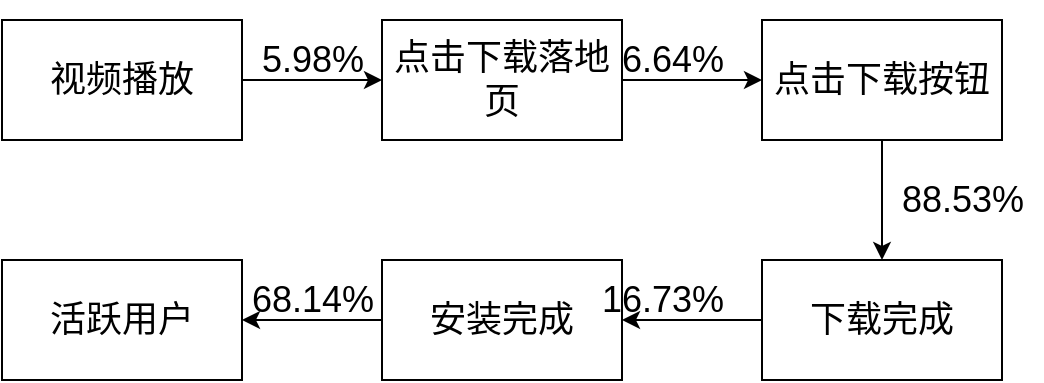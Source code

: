<mxfile version="22.1.16" type="github">
  <diagram name="Page-1" id="zMMqass-vUFqu2zUfOYs">
    <mxGraphModel dx="786" dy="505" grid="1" gridSize="10" guides="1" tooltips="1" connect="1" arrows="1" fold="1" page="1" pageScale="1" pageWidth="827" pageHeight="1169" math="0" shadow="0">
      <root>
        <mxCell id="0" />
        <mxCell id="1" parent="0" />
        <mxCell id="Xu1dZrEa-9eEMJTha2Xv-1" value="&lt;font style=&quot;font-size: 18px;&quot;&gt;视频播放&lt;/font&gt;" style="rounded=0;whiteSpace=wrap;html=1;" parent="1" vertex="1">
          <mxGeometry x="80" y="120" width="120" height="60" as="geometry" />
        </mxCell>
        <mxCell id="Xu1dZrEa-9eEMJTha2Xv-2" value="&lt;font style=&quot;font-size: 18px;&quot;&gt;点击下载落地页&lt;/font&gt;" style="rounded=0;whiteSpace=wrap;html=1;" parent="1" vertex="1">
          <mxGeometry x="270" y="120" width="120" height="60" as="geometry" />
        </mxCell>
        <mxCell id="Xu1dZrEa-9eEMJTha2Xv-3" value="&lt;font style=&quot;font-size: 18px;&quot;&gt;点击下载按钮&lt;/font&gt;" style="rounded=0;whiteSpace=wrap;html=1;" parent="1" vertex="1">
          <mxGeometry x="460" y="120" width="120" height="60" as="geometry" />
        </mxCell>
        <mxCell id="Xu1dZrEa-9eEMJTha2Xv-4" value="&lt;font style=&quot;font-size: 18px;&quot;&gt;下载完成&lt;/font&gt;" style="rounded=0;whiteSpace=wrap;html=1;" parent="1" vertex="1">
          <mxGeometry x="460" y="240" width="120" height="60" as="geometry" />
        </mxCell>
        <mxCell id="Xu1dZrEa-9eEMJTha2Xv-5" value="&lt;font style=&quot;font-size: 18px;&quot;&gt;安装完成&lt;/font&gt;" style="rounded=0;whiteSpace=wrap;html=1;" parent="1" vertex="1">
          <mxGeometry x="270" y="240" width="120" height="60" as="geometry" />
        </mxCell>
        <mxCell id="Xu1dZrEa-9eEMJTha2Xv-6" value="&lt;font style=&quot;font-size: 18px;&quot;&gt;活跃用户&lt;/font&gt;" style="rounded=0;whiteSpace=wrap;html=1;" parent="1" vertex="1">
          <mxGeometry x="80" y="240" width="120" height="60" as="geometry" />
        </mxCell>
        <mxCell id="Xu1dZrEa-9eEMJTha2Xv-11" value="" style="endArrow=classic;html=1;rounded=0;entryX=0;entryY=0.5;entryDx=0;entryDy=0;exitX=1;exitY=0.5;exitDx=0;exitDy=0;" parent="1" source="Xu1dZrEa-9eEMJTha2Xv-1" target="Xu1dZrEa-9eEMJTha2Xv-2" edge="1">
          <mxGeometry width="50" height="50" relative="1" as="geometry">
            <mxPoint x="200" y="240" as="sourcePoint" />
            <mxPoint x="250" y="190" as="targetPoint" />
          </mxGeometry>
        </mxCell>
        <mxCell id="Xu1dZrEa-9eEMJTha2Xv-12" value="&lt;p class=&quot;MsoNormal&quot;&gt;&lt;font style=&quot;font-size: 18px;&quot;&gt;5.98%&lt;/font&gt;&lt;/p&gt;" style="text;html=1;align=center;verticalAlign=middle;resizable=0;points=[];autosize=1;strokeColor=none;fillColor=none;" parent="1" vertex="1">
          <mxGeometry x="200" y="110" width="70" height="60" as="geometry" />
        </mxCell>
        <mxCell id="Xu1dZrEa-9eEMJTha2Xv-14" value="" style="endArrow=classic;html=1;rounded=0;exitX=1;exitY=0.5;exitDx=0;exitDy=0;entryX=0;entryY=0.5;entryDx=0;entryDy=0;" parent="1" target="Xu1dZrEa-9eEMJTha2Xv-3" edge="1" source="Xu1dZrEa-9eEMJTha2Xv-2">
          <mxGeometry width="50" height="50" relative="1" as="geometry">
            <mxPoint x="310" y="230" as="sourcePoint" />
            <mxPoint x="440" y="150" as="targetPoint" />
          </mxGeometry>
        </mxCell>
        <mxCell id="Xu1dZrEa-9eEMJTha2Xv-16" value="" style="endArrow=classic;html=1;rounded=0;entryX=0.5;entryY=0;entryDx=0;entryDy=0;exitX=0.5;exitY=1;exitDx=0;exitDy=0;" parent="1" target="Xu1dZrEa-9eEMJTha2Xv-4" edge="1" source="Xu1dZrEa-9eEMJTha2Xv-3">
          <mxGeometry width="50" height="50" relative="1" as="geometry">
            <mxPoint x="310" y="350" as="sourcePoint" />
            <mxPoint x="360" y="300" as="targetPoint" />
          </mxGeometry>
        </mxCell>
        <mxCell id="Xu1dZrEa-9eEMJTha2Xv-17" value="" style="endArrow=classic;html=1;rounded=0;entryX=1;entryY=0.5;entryDx=0;entryDy=0;exitX=0;exitY=0.5;exitDx=0;exitDy=0;" parent="1" target="Xu1dZrEa-9eEMJTha2Xv-5" edge="1" source="Xu1dZrEa-9eEMJTha2Xv-4">
          <mxGeometry width="50" height="50" relative="1" as="geometry">
            <mxPoint x="310" y="470" as="sourcePoint" />
            <mxPoint x="360" y="420" as="targetPoint" />
          </mxGeometry>
        </mxCell>
        <mxCell id="Xu1dZrEa-9eEMJTha2Xv-18" value="" style="endArrow=classic;html=1;rounded=0;entryX=1;entryY=0.5;entryDx=0;entryDy=0;exitX=0;exitY=0.5;exitDx=0;exitDy=0;" parent="1" target="Xu1dZrEa-9eEMJTha2Xv-6" edge="1" source="Xu1dZrEa-9eEMJTha2Xv-5">
          <mxGeometry width="50" height="50" relative="1" as="geometry">
            <mxPoint x="310" y="585" as="sourcePoint" />
            <mxPoint x="360" y="535" as="targetPoint" />
          </mxGeometry>
        </mxCell>
        <mxCell id="Xu1dZrEa-9eEMJTha2Xv-19" value="&lt;p class=&quot;MsoNormal&quot;&gt;&lt;font style=&quot;font-size: 18px;&quot;&gt;6.64%&lt;/font&gt;&lt;/p&gt;" style="text;html=1;align=center;verticalAlign=middle;resizable=0;points=[];autosize=1;strokeColor=none;fillColor=none;" parent="1" vertex="1">
          <mxGeometry x="380" y="110" width="70" height="60" as="geometry" />
        </mxCell>
        <mxCell id="Xu1dZrEa-9eEMJTha2Xv-20" value="&lt;p class=&quot;MsoNormal&quot;&gt;&lt;font style=&quot;font-size: 18px;&quot;&gt;88.53%&lt;/font&gt;&lt;/p&gt;" style="text;html=1;align=center;verticalAlign=middle;resizable=0;points=[];autosize=1;strokeColor=none;fillColor=none;" parent="1" vertex="1">
          <mxGeometry x="520" y="180" width="80" height="60" as="geometry" />
        </mxCell>
        <mxCell id="Xu1dZrEa-9eEMJTha2Xv-21" value="&lt;p class=&quot;MsoNormal&quot;&gt;&lt;font style=&quot;font-size: 18px;&quot;&gt;16.73%&lt;/font&gt;&lt;/p&gt;" style="text;html=1;align=center;verticalAlign=middle;resizable=0;points=[];autosize=1;strokeColor=none;fillColor=none;" parent="1" vertex="1">
          <mxGeometry x="370" y="230" width="80" height="60" as="geometry" />
        </mxCell>
        <mxCell id="Xu1dZrEa-9eEMJTha2Xv-22" value="&lt;p class=&quot;MsoNormal&quot;&gt;&lt;font style=&quot;font-size: 18px;&quot;&gt;68.14%&lt;/font&gt;&lt;/p&gt;" style="text;html=1;align=center;verticalAlign=middle;resizable=0;points=[];autosize=1;strokeColor=none;fillColor=none;" parent="1" vertex="1">
          <mxGeometry x="195" y="230" width="80" height="60" as="geometry" />
        </mxCell>
      </root>
    </mxGraphModel>
  </diagram>
</mxfile>
